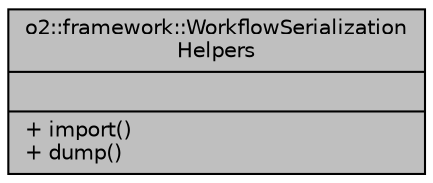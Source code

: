 digraph "o2::framework::WorkflowSerializationHelpers"
{
 // INTERACTIVE_SVG=YES
  bgcolor="transparent";
  edge [fontname="Helvetica",fontsize="10",labelfontname="Helvetica",labelfontsize="10"];
  node [fontname="Helvetica",fontsize="10",shape=record];
  Node1 [label="{o2::framework::WorkflowSerialization\lHelpers\n||+ import()\l+ dump()\l}",height=0.2,width=0.4,color="black", fillcolor="grey75", style="filled", fontcolor="black"];
}
